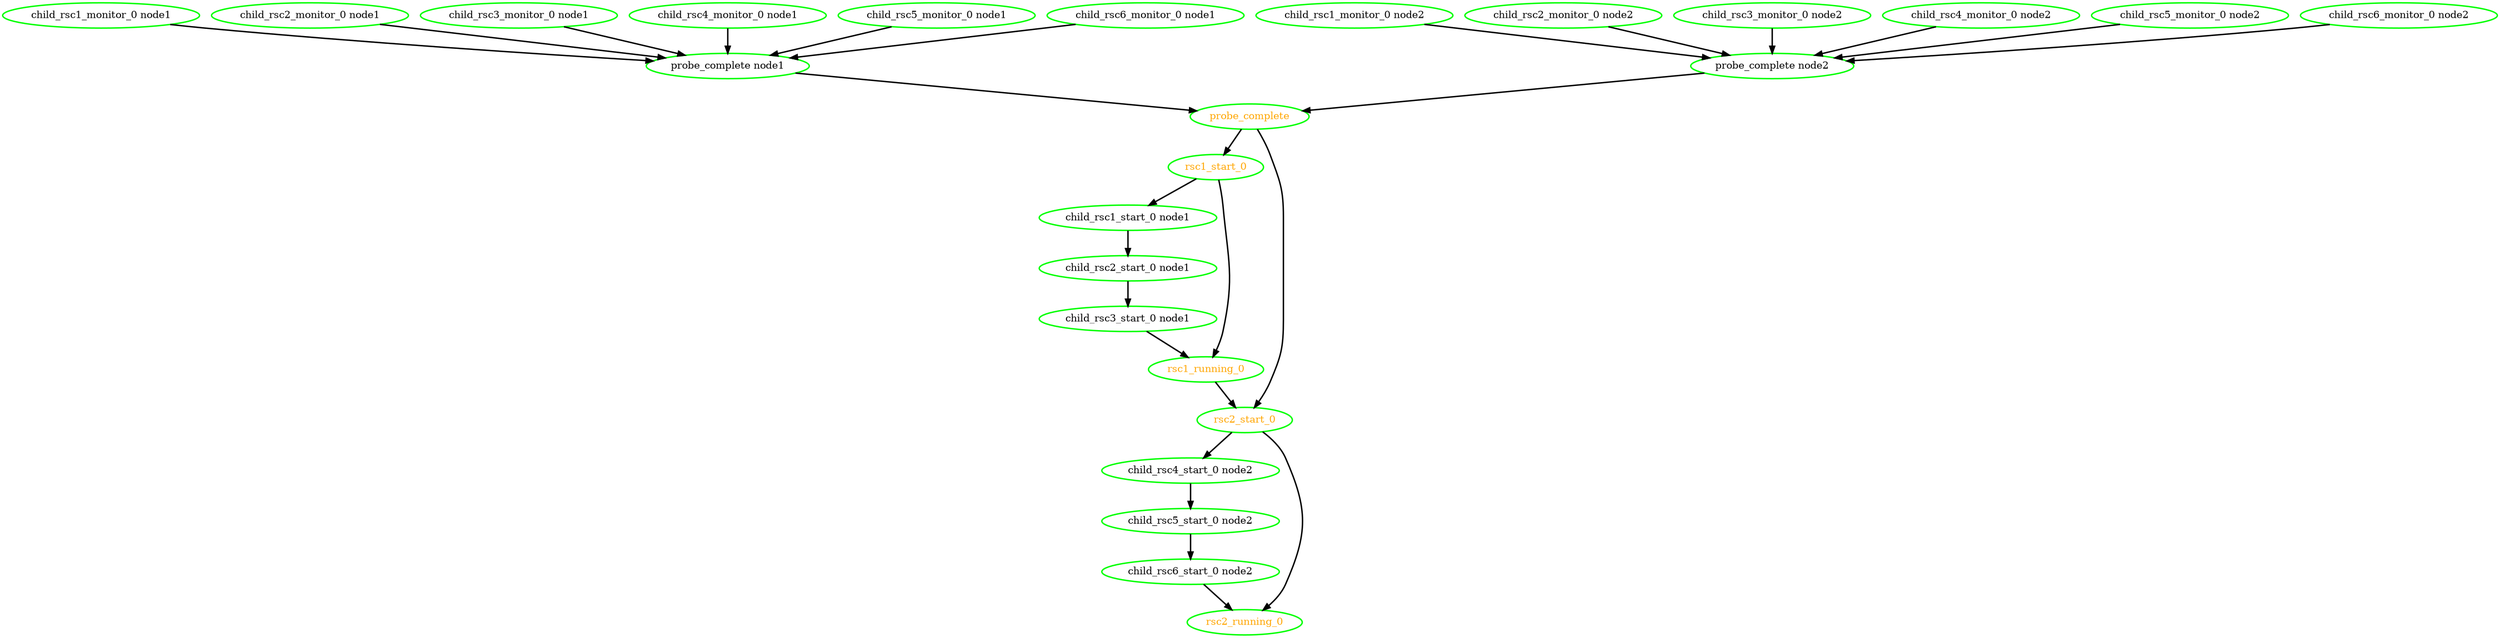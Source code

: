 digraph "g" {
	size = "30,30"
"probe_complete" [ style=bold color="green" fontcolor="orange" ]
"probe_complete node1" [ style=bold color="green" fontcolor="black" ]
"child_rsc1_monitor_0 node1" [ style=bold color="green" fontcolor="black" ]
"child_rsc2_monitor_0 node1" [ style=bold color="green" fontcolor="black" ]
"child_rsc3_monitor_0 node1" [ style=bold color="green" fontcolor="black" ]
"child_rsc4_monitor_0 node1" [ style=bold color="green" fontcolor="black" ]
"child_rsc5_monitor_0 node1" [ style=bold color="green" fontcolor="black" ]
"child_rsc6_monitor_0 node1" [ style=bold color="green" fontcolor="black" ]
"probe_complete node2" [ style=bold color="green" fontcolor="black" ]
"child_rsc1_monitor_0 node2" [ style=bold color="green" fontcolor="black" ]
"child_rsc2_monitor_0 node2" [ style=bold color="green" fontcolor="black" ]
"child_rsc3_monitor_0 node2" [ style=bold color="green" fontcolor="black" ]
"child_rsc4_monitor_0 node2" [ style=bold color="green" fontcolor="black" ]
"child_rsc5_monitor_0 node2" [ style=bold color="green" fontcolor="black" ]
"child_rsc6_monitor_0 node2" [ style=bold color="green" fontcolor="black" ]
"child_rsc1_start_0 node1" [ style=bold color="green" fontcolor="black" ]
"child_rsc2_start_0 node1" [ style=bold color="green" fontcolor="black" ]
"child_rsc3_start_0 node1" [ style=bold color="green" fontcolor="black" ]
"rsc1_start_0" [ style=bold color="green" fontcolor="orange" ]
"rsc1_running_0" [ style=bold color="green" fontcolor="orange" ]
"child_rsc4_start_0 node2" [ style=bold color="green" fontcolor="black" ]
"child_rsc5_start_0 node2" [ style=bold color="green" fontcolor="black" ]
"child_rsc6_start_0 node2" [ style=bold color="green" fontcolor="black" ]
"rsc2_start_0" [ style=bold color="green" fontcolor="orange" ]
"rsc2_running_0" [ style=bold color="green" fontcolor="orange" ]
"probe_complete node1" -> "probe_complete" [ style = bold]
"probe_complete node2" -> "probe_complete" [ style = bold]
"child_rsc1_monitor_0 node1" -> "probe_complete node1" [ style = bold]
"child_rsc2_monitor_0 node1" -> "probe_complete node1" [ style = bold]
"child_rsc3_monitor_0 node1" -> "probe_complete node1" [ style = bold]
"child_rsc4_monitor_0 node1" -> "probe_complete node1" [ style = bold]
"child_rsc5_monitor_0 node1" -> "probe_complete node1" [ style = bold]
"child_rsc6_monitor_0 node1" -> "probe_complete node1" [ style = bold]
"child_rsc1_monitor_0 node2" -> "probe_complete node2" [ style = bold]
"child_rsc2_monitor_0 node2" -> "probe_complete node2" [ style = bold]
"child_rsc3_monitor_0 node2" -> "probe_complete node2" [ style = bold]
"child_rsc4_monitor_0 node2" -> "probe_complete node2" [ style = bold]
"child_rsc5_monitor_0 node2" -> "probe_complete node2" [ style = bold]
"child_rsc6_monitor_0 node2" -> "probe_complete node2" [ style = bold]
"rsc1_start_0" -> "child_rsc1_start_0 node1" [ style = bold]
"child_rsc1_start_0 node1" -> "child_rsc2_start_0 node1" [ style = bold]
"child_rsc2_start_0 node1" -> "child_rsc3_start_0 node1" [ style = bold]
"probe_complete" -> "rsc1_start_0" [ style = bold]
"child_rsc3_start_0 node1" -> "rsc1_running_0" [ style = bold]
"rsc1_start_0" -> "rsc1_running_0" [ style = bold]
"rsc2_start_0" -> "child_rsc4_start_0 node2" [ style = bold]
"child_rsc4_start_0 node2" -> "child_rsc5_start_0 node2" [ style = bold]
"child_rsc5_start_0 node2" -> "child_rsc6_start_0 node2" [ style = bold]
"probe_complete" -> "rsc2_start_0" [ style = bold]
"rsc1_running_0" -> "rsc2_start_0" [ style = bold]
"child_rsc6_start_0 node2" -> "rsc2_running_0" [ style = bold]
"rsc2_start_0" -> "rsc2_running_0" [ style = bold]
}
